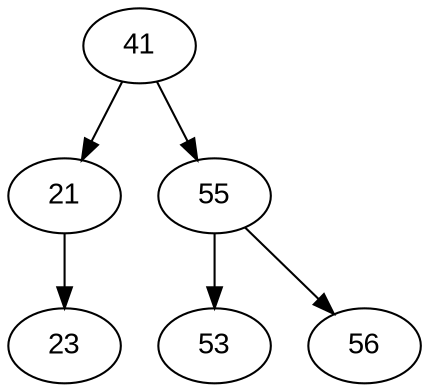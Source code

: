 digraph g{ node [fontname="Arial"];21[label=21];21->{23};23[label=23];41[label=41];41->{21};41->{55};53[label=53];55[label=55];55->{53};55->{56};56[label=56];}
